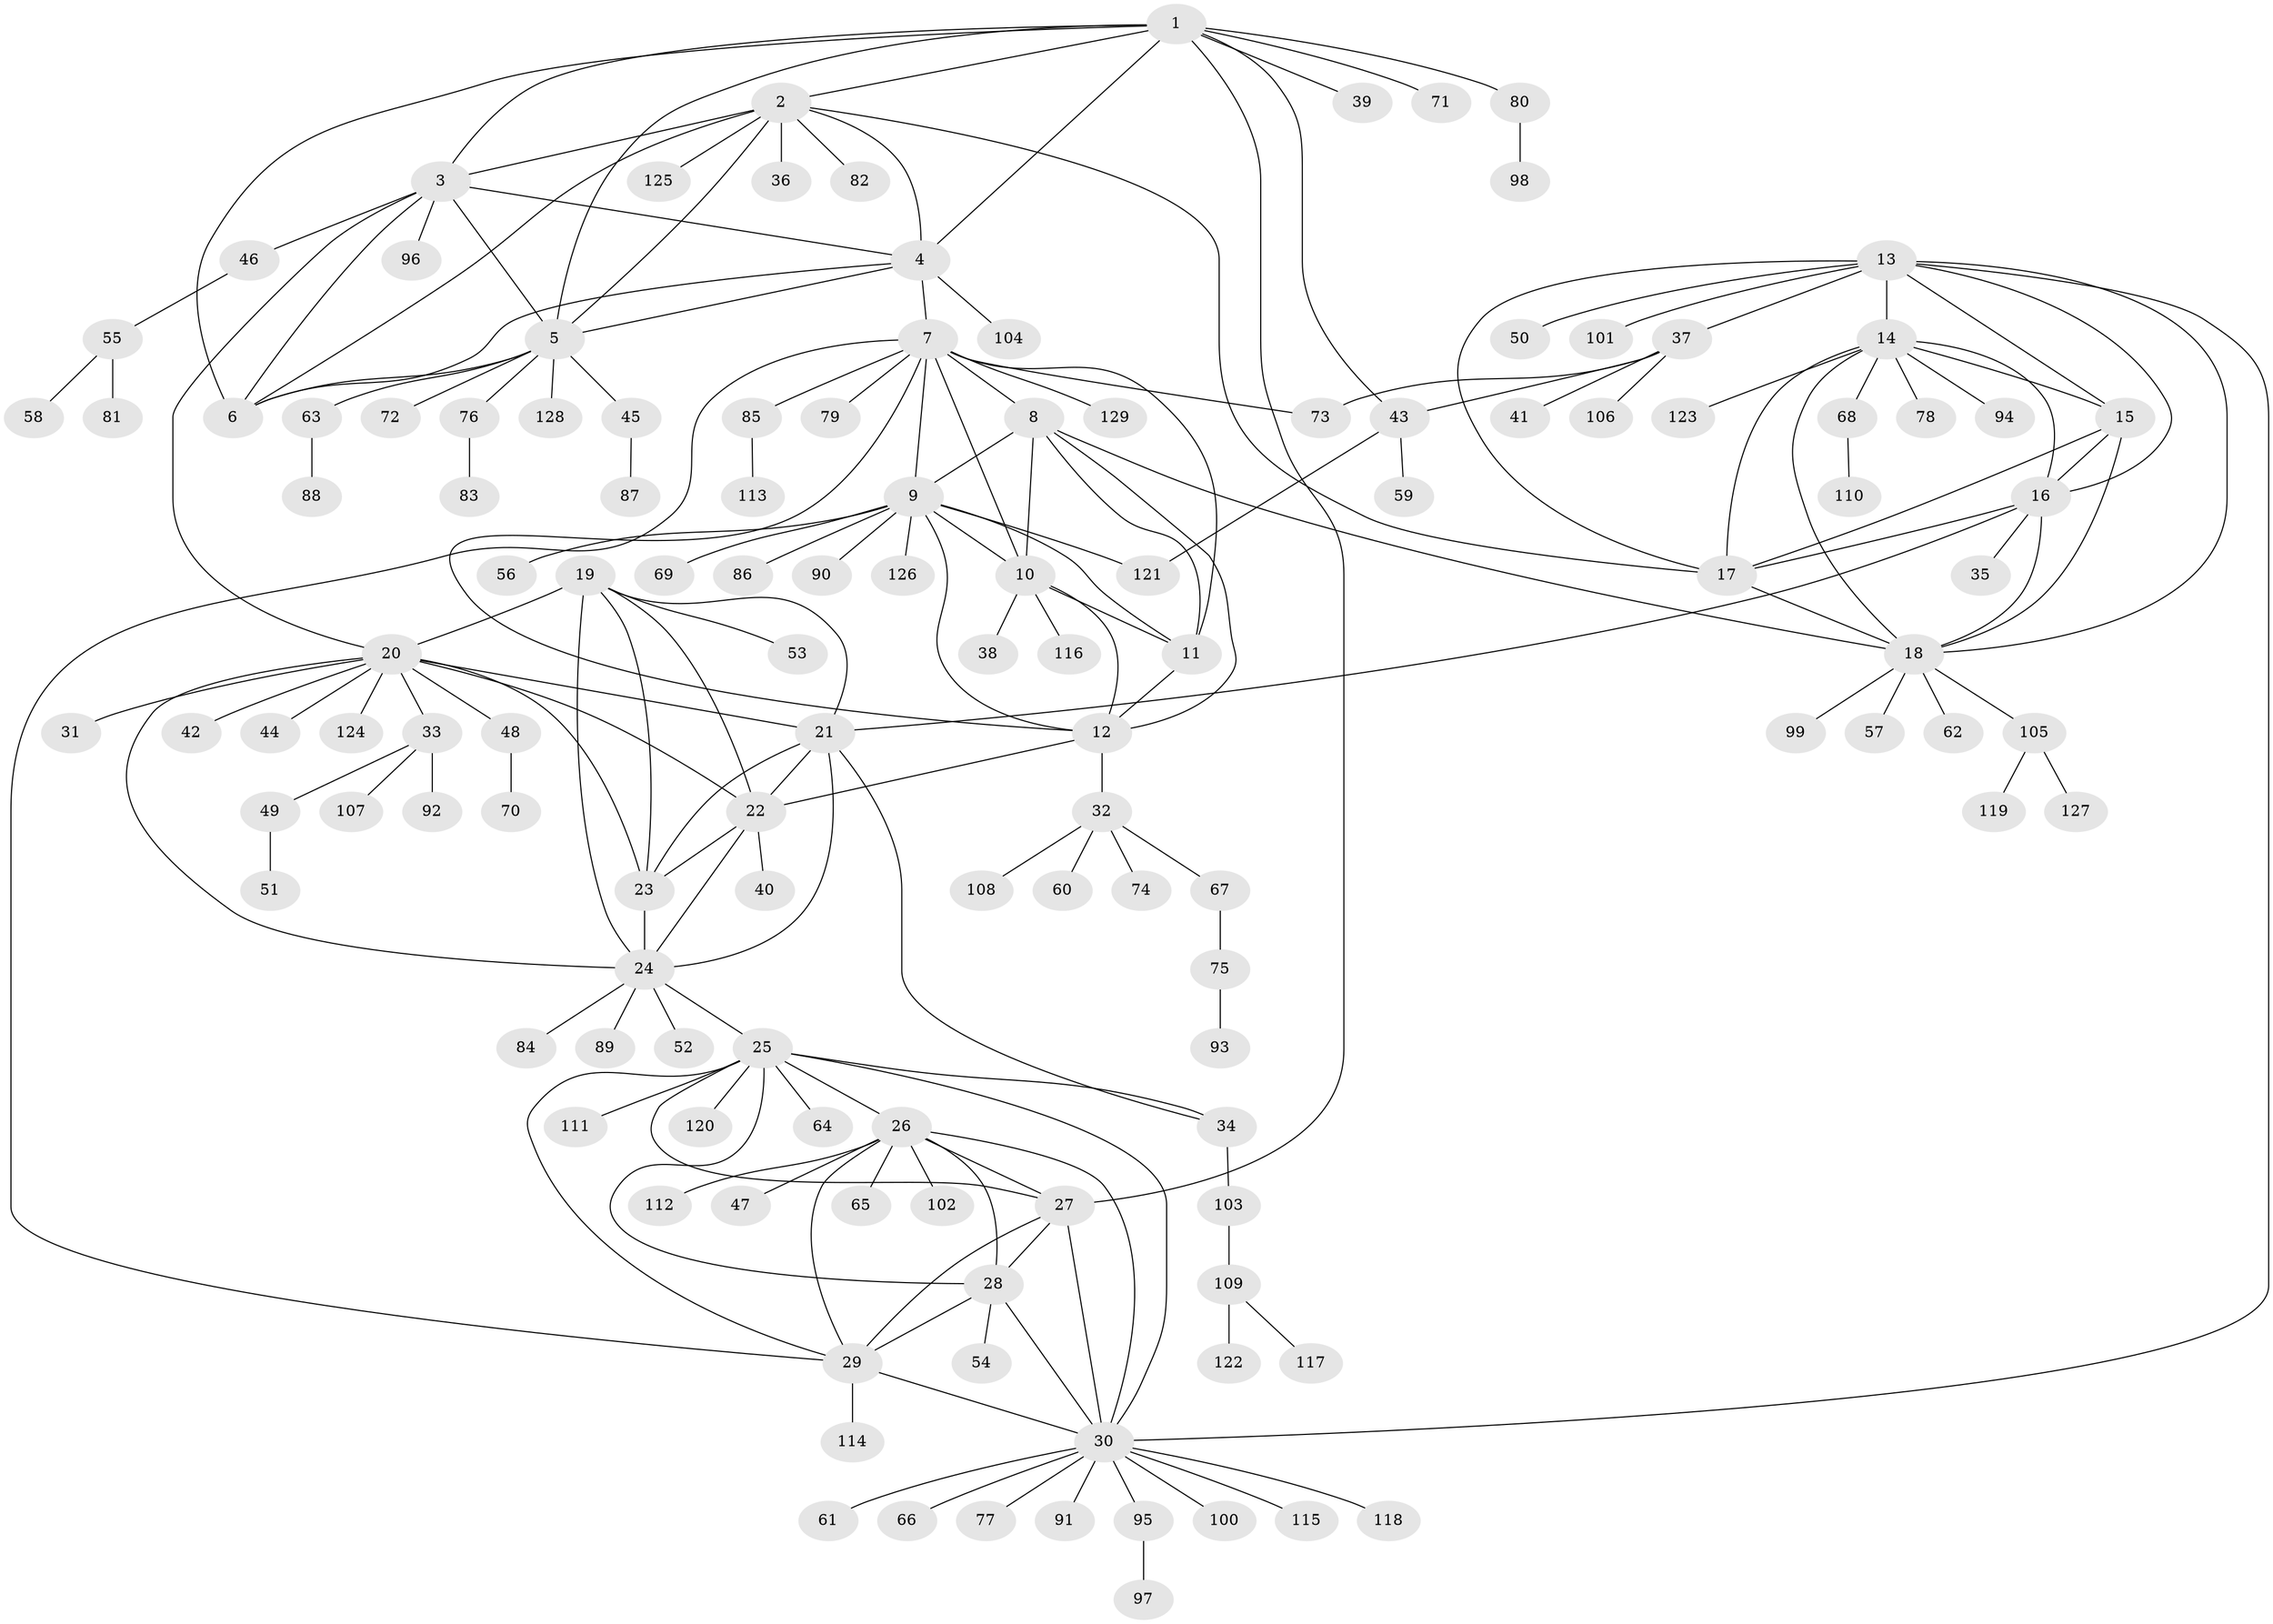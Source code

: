 // coarse degree distribution, {8: 0.042105263157894736, 10: 0.021052631578947368, 4: 0.031578947368421054, 7: 0.031578947368421054, 5: 0.042105263157894736, 11: 0.010526315789473684, 6: 0.05263157894736842, 9: 0.021052631578947368, 13: 0.010526315789473684, 1: 0.631578947368421, 3: 0.010526315789473684, 2: 0.09473684210526316}
// Generated by graph-tools (version 1.1) at 2025/42/03/06/25 10:42:12]
// undirected, 129 vertices, 188 edges
graph export_dot {
graph [start="1"]
  node [color=gray90,style=filled];
  1;
  2;
  3;
  4;
  5;
  6;
  7;
  8;
  9;
  10;
  11;
  12;
  13;
  14;
  15;
  16;
  17;
  18;
  19;
  20;
  21;
  22;
  23;
  24;
  25;
  26;
  27;
  28;
  29;
  30;
  31;
  32;
  33;
  34;
  35;
  36;
  37;
  38;
  39;
  40;
  41;
  42;
  43;
  44;
  45;
  46;
  47;
  48;
  49;
  50;
  51;
  52;
  53;
  54;
  55;
  56;
  57;
  58;
  59;
  60;
  61;
  62;
  63;
  64;
  65;
  66;
  67;
  68;
  69;
  70;
  71;
  72;
  73;
  74;
  75;
  76;
  77;
  78;
  79;
  80;
  81;
  82;
  83;
  84;
  85;
  86;
  87;
  88;
  89;
  90;
  91;
  92;
  93;
  94;
  95;
  96;
  97;
  98;
  99;
  100;
  101;
  102;
  103;
  104;
  105;
  106;
  107;
  108;
  109;
  110;
  111;
  112;
  113;
  114;
  115;
  116;
  117;
  118;
  119;
  120;
  121;
  122;
  123;
  124;
  125;
  126;
  127;
  128;
  129;
  1 -- 2;
  1 -- 3;
  1 -- 4;
  1 -- 5;
  1 -- 6;
  1 -- 27;
  1 -- 39;
  1 -- 43;
  1 -- 71;
  1 -- 80;
  2 -- 3;
  2 -- 4;
  2 -- 5;
  2 -- 6;
  2 -- 17;
  2 -- 36;
  2 -- 82;
  2 -- 125;
  3 -- 4;
  3 -- 5;
  3 -- 6;
  3 -- 20;
  3 -- 46;
  3 -- 96;
  4 -- 5;
  4 -- 6;
  4 -- 7;
  4 -- 104;
  5 -- 6;
  5 -- 45;
  5 -- 63;
  5 -- 72;
  5 -- 76;
  5 -- 128;
  7 -- 8;
  7 -- 9;
  7 -- 10;
  7 -- 11;
  7 -- 12;
  7 -- 29;
  7 -- 73;
  7 -- 79;
  7 -- 85;
  7 -- 129;
  8 -- 9;
  8 -- 10;
  8 -- 11;
  8 -- 12;
  8 -- 18;
  9 -- 10;
  9 -- 11;
  9 -- 12;
  9 -- 56;
  9 -- 69;
  9 -- 86;
  9 -- 90;
  9 -- 121;
  9 -- 126;
  10 -- 11;
  10 -- 12;
  10 -- 38;
  10 -- 116;
  11 -- 12;
  12 -- 22;
  12 -- 32;
  13 -- 14;
  13 -- 15;
  13 -- 16;
  13 -- 17;
  13 -- 18;
  13 -- 30;
  13 -- 37;
  13 -- 50;
  13 -- 101;
  14 -- 15;
  14 -- 16;
  14 -- 17;
  14 -- 18;
  14 -- 68;
  14 -- 78;
  14 -- 94;
  14 -- 123;
  15 -- 16;
  15 -- 17;
  15 -- 18;
  16 -- 17;
  16 -- 18;
  16 -- 21;
  16 -- 35;
  17 -- 18;
  18 -- 57;
  18 -- 62;
  18 -- 99;
  18 -- 105;
  19 -- 20;
  19 -- 21;
  19 -- 22;
  19 -- 23;
  19 -- 24;
  19 -- 53;
  20 -- 21;
  20 -- 22;
  20 -- 23;
  20 -- 24;
  20 -- 31;
  20 -- 33;
  20 -- 42;
  20 -- 44;
  20 -- 48;
  20 -- 124;
  21 -- 22;
  21 -- 23;
  21 -- 24;
  21 -- 34;
  22 -- 23;
  22 -- 24;
  22 -- 40;
  23 -- 24;
  24 -- 25;
  24 -- 52;
  24 -- 84;
  24 -- 89;
  25 -- 26;
  25 -- 27;
  25 -- 28;
  25 -- 29;
  25 -- 30;
  25 -- 34;
  25 -- 64;
  25 -- 111;
  25 -- 120;
  26 -- 27;
  26 -- 28;
  26 -- 29;
  26 -- 30;
  26 -- 47;
  26 -- 65;
  26 -- 102;
  26 -- 112;
  27 -- 28;
  27 -- 29;
  27 -- 30;
  28 -- 29;
  28 -- 30;
  28 -- 54;
  29 -- 30;
  29 -- 114;
  30 -- 61;
  30 -- 66;
  30 -- 77;
  30 -- 91;
  30 -- 95;
  30 -- 100;
  30 -- 115;
  30 -- 118;
  32 -- 60;
  32 -- 67;
  32 -- 74;
  32 -- 108;
  33 -- 49;
  33 -- 92;
  33 -- 107;
  34 -- 103;
  37 -- 41;
  37 -- 43;
  37 -- 73;
  37 -- 106;
  43 -- 59;
  43 -- 121;
  45 -- 87;
  46 -- 55;
  48 -- 70;
  49 -- 51;
  55 -- 58;
  55 -- 81;
  63 -- 88;
  67 -- 75;
  68 -- 110;
  75 -- 93;
  76 -- 83;
  80 -- 98;
  85 -- 113;
  95 -- 97;
  103 -- 109;
  105 -- 119;
  105 -- 127;
  109 -- 117;
  109 -- 122;
}
